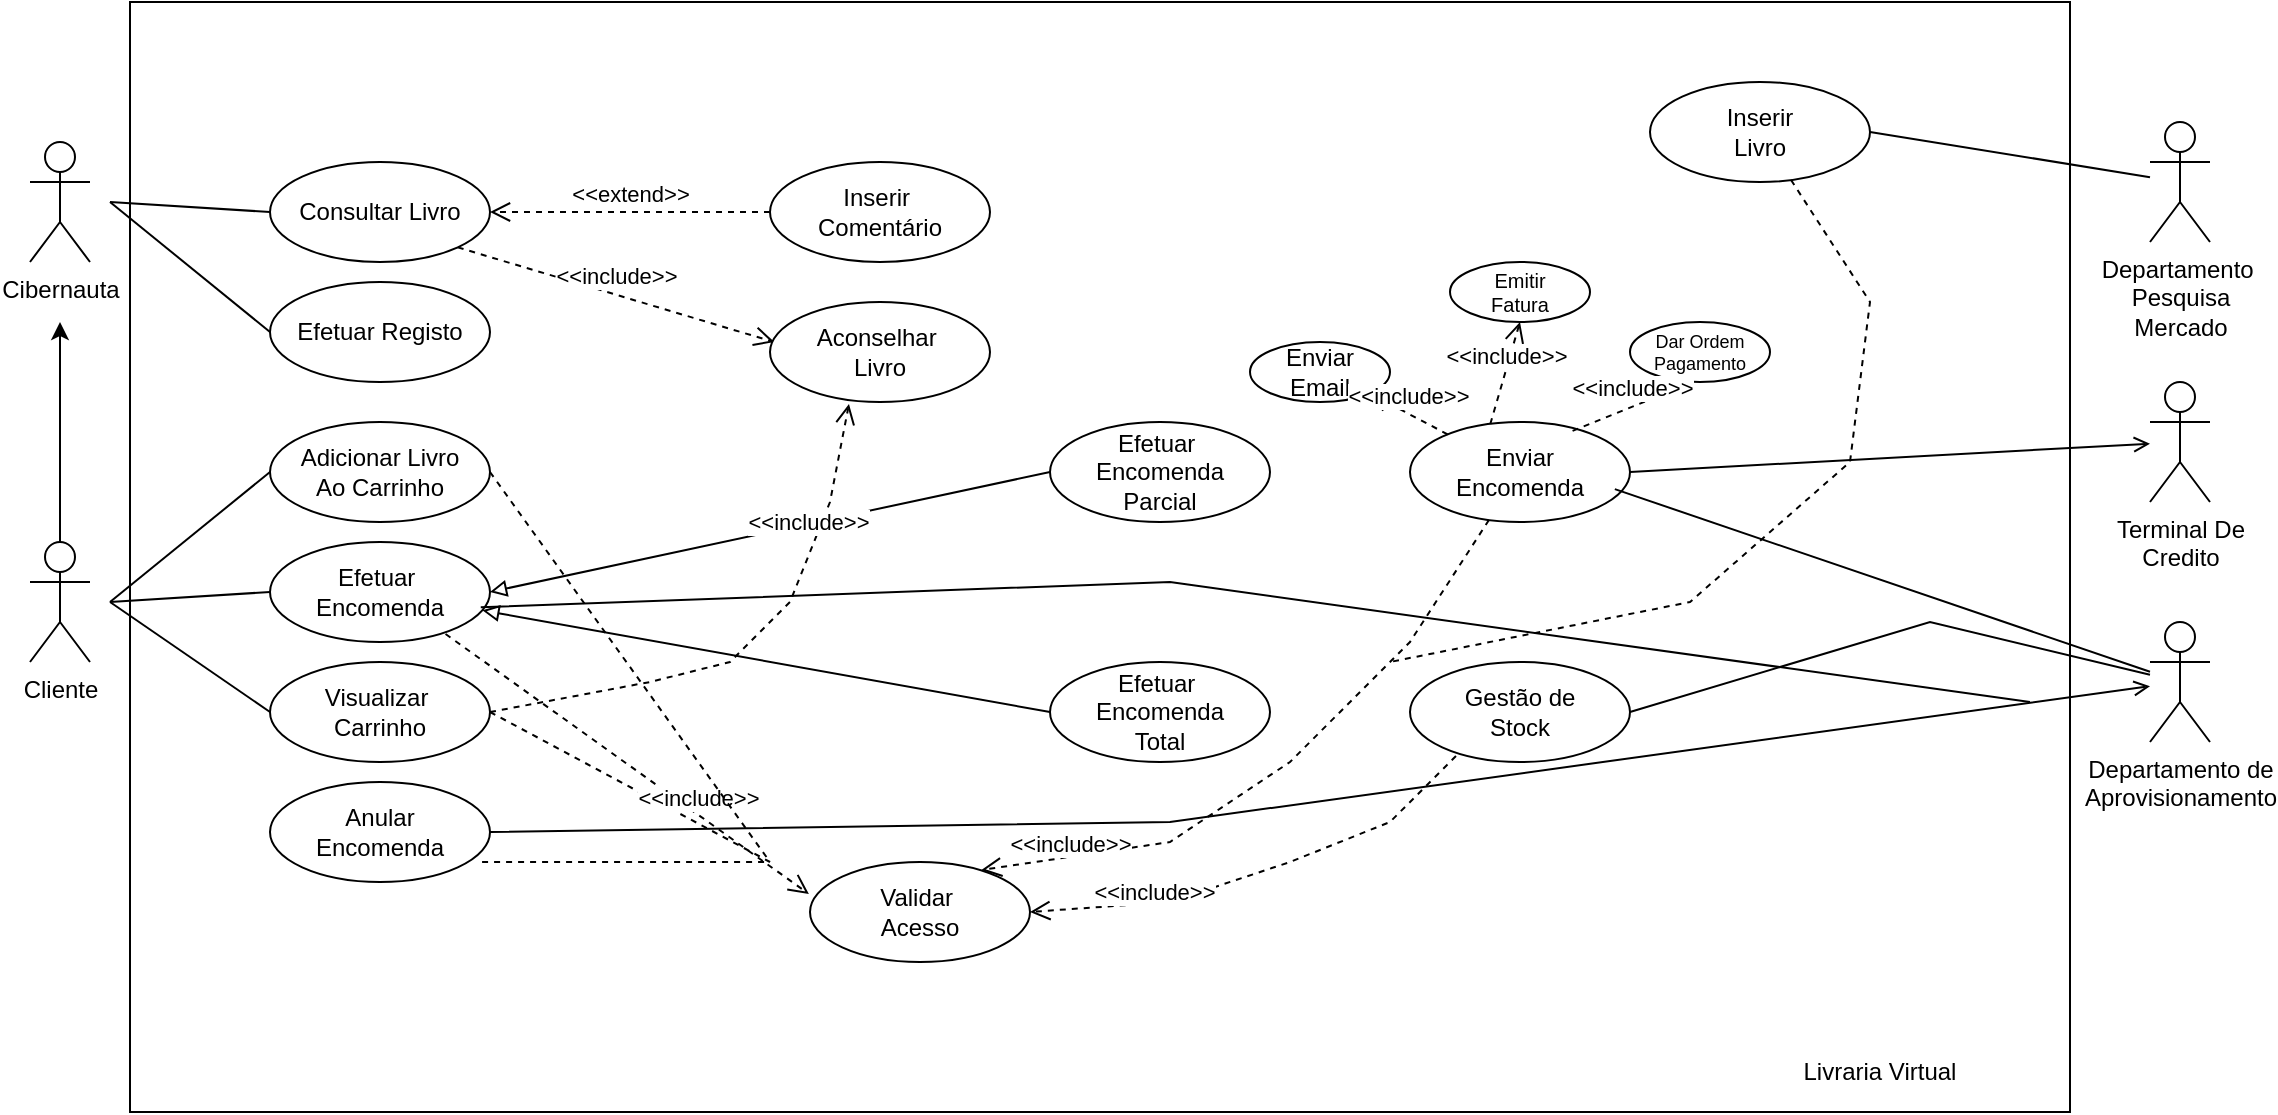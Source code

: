 <mxfile version="28.2.5">
  <diagram id="C5RBs43oDa-KdzZeNtuy" name="Page-1">
    <mxGraphModel dx="1426" dy="743" grid="1" gridSize="10" guides="1" tooltips="1" connect="1" arrows="1" fold="1" page="1" pageScale="1" pageWidth="1169" pageHeight="1654" math="0" shadow="0">
      <root>
        <mxCell id="WIyWlLk6GJQsqaUBKTNV-0" />
        <mxCell id="WIyWlLk6GJQsqaUBKTNV-1" parent="WIyWlLk6GJQsqaUBKTNV-0" />
        <mxCell id="IPOrL1_Ixoh-NA5a-yQ6-0" value="" style="rounded=0;whiteSpace=wrap;html=1;gradientColor=none;fillColor=none;strokeColor=default;" parent="WIyWlLk6GJQsqaUBKTNV-1" vertex="1">
          <mxGeometry x="70" width="970" height="555" as="geometry" />
        </mxCell>
        <mxCell id="IPOrL1_Ixoh-NA5a-yQ6-1" value="Livraria Virtual" style="text;html=1;align=center;verticalAlign=middle;whiteSpace=wrap;rounded=0;" parent="WIyWlLk6GJQsqaUBKTNV-1" vertex="1">
          <mxGeometry x="900" y="520" width="90" height="30" as="geometry" />
        </mxCell>
        <mxCell id="1XrnnWkjrJHJ59UegSMV-0" value="Cibernauta" style="shape=umlActor;verticalLabelPosition=bottom;verticalAlign=top;html=1;outlineConnect=0;" parent="WIyWlLk6GJQsqaUBKTNV-1" vertex="1">
          <mxGeometry x="20" y="70" width="30" height="60" as="geometry" />
        </mxCell>
        <mxCell id="1XrnnWkjrJHJ59UegSMV-1" value="Consultar Livro" style="ellipse;whiteSpace=wrap;html=1;" parent="WIyWlLk6GJQsqaUBKTNV-1" vertex="1">
          <mxGeometry x="140" y="80" width="110" height="50" as="geometry" />
        </mxCell>
        <mxCell id="1XrnnWkjrJHJ59UegSMV-2" value="" style="endArrow=none;html=1;rounded=0;exitX=0;exitY=0.5;exitDx=0;exitDy=0;" parent="WIyWlLk6GJQsqaUBKTNV-1" source="1XrnnWkjrJHJ59UegSMV-1" edge="1">
          <mxGeometry width="50" height="50" relative="1" as="geometry">
            <mxPoint x="390" y="320" as="sourcePoint" />
            <mxPoint x="60" y="100" as="targetPoint" />
          </mxGeometry>
        </mxCell>
        <mxCell id="1XrnnWkjrJHJ59UegSMV-3" value="Inserir&amp;nbsp;&lt;div&gt;Comentário&lt;/div&gt;" style="ellipse;whiteSpace=wrap;html=1;" parent="WIyWlLk6GJQsqaUBKTNV-1" vertex="1">
          <mxGeometry x="390" y="80" width="110" height="50" as="geometry" />
        </mxCell>
        <mxCell id="1XrnnWkjrJHJ59UegSMV-6" value="&amp;lt;&amp;lt;extend&amp;gt;&amp;gt;" style="html=1;verticalAlign=bottom;endArrow=open;dashed=1;endSize=8;curved=0;rounded=0;entryX=1;entryY=0.5;entryDx=0;entryDy=0;exitX=0;exitY=0.5;exitDx=0;exitDy=0;" parent="WIyWlLk6GJQsqaUBKTNV-1" source="1XrnnWkjrJHJ59UegSMV-3" target="1XrnnWkjrJHJ59UegSMV-1" edge="1">
          <mxGeometry relative="1" as="geometry">
            <mxPoint x="450" y="300" as="sourcePoint" />
            <mxPoint x="370" y="300" as="targetPoint" />
          </mxGeometry>
        </mxCell>
        <mxCell id="1XrnnWkjrJHJ59UegSMV-7" value="&amp;lt;&amp;lt;include&amp;gt;&amp;gt;" style="html=1;verticalAlign=bottom;endArrow=open;dashed=1;endSize=8;curved=0;rounded=0;exitX=1;exitY=1;exitDx=0;exitDy=0;entryX=0.02;entryY=0.401;entryDx=0;entryDy=0;entryPerimeter=0;" parent="WIyWlLk6GJQsqaUBKTNV-1" source="1XrnnWkjrJHJ59UegSMV-1" target="1XrnnWkjrJHJ59UegSMV-8" edge="1">
          <mxGeometry relative="1" as="geometry">
            <mxPoint x="410" y="200" as="sourcePoint" />
            <mxPoint x="270" y="200" as="targetPoint" />
          </mxGeometry>
        </mxCell>
        <mxCell id="1XrnnWkjrJHJ59UegSMV-8" value="Aconselhar&amp;nbsp;&lt;div&gt;Livro&lt;/div&gt;" style="ellipse;whiteSpace=wrap;html=1;" parent="WIyWlLk6GJQsqaUBKTNV-1" vertex="1">
          <mxGeometry x="390" y="150" width="110" height="50" as="geometry" />
        </mxCell>
        <mxCell id="1XrnnWkjrJHJ59UegSMV-9" value="Efetuar Registo" style="ellipse;whiteSpace=wrap;html=1;" parent="WIyWlLk6GJQsqaUBKTNV-1" vertex="1">
          <mxGeometry x="140" y="140" width="110" height="50" as="geometry" />
        </mxCell>
        <mxCell id="1XrnnWkjrJHJ59UegSMV-10" value="" style="endArrow=none;html=1;rounded=0;exitX=0;exitY=0.5;exitDx=0;exitDy=0;exitPerimeter=0;" parent="WIyWlLk6GJQsqaUBKTNV-1" source="1XrnnWkjrJHJ59UegSMV-9" edge="1">
          <mxGeometry width="50" height="50" relative="1" as="geometry">
            <mxPoint x="200" y="104" as="sourcePoint" />
            <mxPoint x="60" y="100" as="targetPoint" />
          </mxGeometry>
        </mxCell>
        <mxCell id="1XrnnWkjrJHJ59UegSMV-11" value="Cliente" style="shape=umlActor;verticalLabelPosition=bottom;verticalAlign=top;html=1;outlineConnect=0;" parent="WIyWlLk6GJQsqaUBKTNV-1" vertex="1">
          <mxGeometry x="20" y="270" width="30" height="60" as="geometry" />
        </mxCell>
        <mxCell id="1XrnnWkjrJHJ59UegSMV-12" value="Adicionar Livro&lt;div&gt;Ao Carrinho&lt;/div&gt;" style="ellipse;whiteSpace=wrap;html=1;" parent="WIyWlLk6GJQsqaUBKTNV-1" vertex="1">
          <mxGeometry x="140" y="210" width="110" height="50" as="geometry" />
        </mxCell>
        <mxCell id="1XrnnWkjrJHJ59UegSMV-13" value="" style="endArrow=none;html=1;rounded=0;exitX=0;exitY=0.5;exitDx=0;exitDy=0;" parent="WIyWlLk6GJQsqaUBKTNV-1" source="1XrnnWkjrJHJ59UegSMV-12" edge="1">
          <mxGeometry width="50" height="50" relative="1" as="geometry">
            <mxPoint x="190" y="104" as="sourcePoint" />
            <mxPoint x="60" y="300" as="targetPoint" />
          </mxGeometry>
        </mxCell>
        <mxCell id="1XrnnWkjrJHJ59UegSMV-14" value="" style="endArrow=classic;html=1;rounded=0;exitX=0.5;exitY=0;exitDx=0;exitDy=0;exitPerimeter=0;" parent="WIyWlLk6GJQsqaUBKTNV-1" source="1XrnnWkjrJHJ59UegSMV-11" edge="1">
          <mxGeometry width="50" height="50" relative="1" as="geometry">
            <mxPoint x="390" y="320" as="sourcePoint" />
            <mxPoint x="35" y="160" as="targetPoint" />
          </mxGeometry>
        </mxCell>
        <mxCell id="1XrnnWkjrJHJ59UegSMV-16" value="Efetuar&amp;nbsp;&lt;div&gt;Encomenda&lt;/div&gt;" style="ellipse;whiteSpace=wrap;html=1;" parent="WIyWlLk6GJQsqaUBKTNV-1" vertex="1">
          <mxGeometry x="140" y="270" width="110" height="50" as="geometry" />
        </mxCell>
        <mxCell id="1XrnnWkjrJHJ59UegSMV-17" value="" style="endArrow=none;html=1;rounded=0;exitX=0;exitY=0.5;exitDx=0;exitDy=0;" parent="WIyWlLk6GJQsqaUBKTNV-1" source="1XrnnWkjrJHJ59UegSMV-16" edge="1">
          <mxGeometry width="50" height="50" relative="1" as="geometry">
            <mxPoint x="210" y="240" as="sourcePoint" />
            <mxPoint x="60" y="300" as="targetPoint" />
          </mxGeometry>
        </mxCell>
        <mxCell id="1XrnnWkjrJHJ59UegSMV-19" value="Efetuar&amp;nbsp;&lt;div&gt;Encomenda&lt;/div&gt;&lt;div&gt;Parcial&lt;/div&gt;" style="ellipse;whiteSpace=wrap;html=1;" parent="WIyWlLk6GJQsqaUBKTNV-1" vertex="1">
          <mxGeometry x="530" y="210" width="110" height="50" as="geometry" />
        </mxCell>
        <mxCell id="1XrnnWkjrJHJ59UegSMV-20" value="" style="html=1;verticalAlign=bottom;endArrow=block;endSize=6;curved=0;rounded=0;entryX=1;entryY=0.5;entryDx=0;entryDy=0;exitX=0;exitY=0.5;exitDx=0;exitDy=0;endFill=0;" parent="WIyWlLk6GJQsqaUBKTNV-1" source="1XrnnWkjrJHJ59UegSMV-19" target="1XrnnWkjrJHJ59UegSMV-16" edge="1">
          <mxGeometry relative="1" as="geometry">
            <mxPoint x="380" y="290" as="sourcePoint" />
            <mxPoint x="240" y="290" as="targetPoint" />
          </mxGeometry>
        </mxCell>
        <mxCell id="1XrnnWkjrJHJ59UegSMV-21" value="Visualizar&amp;nbsp;&lt;div&gt;Carrinho&lt;/div&gt;" style="ellipse;whiteSpace=wrap;html=1;" parent="WIyWlLk6GJQsqaUBKTNV-1" vertex="1">
          <mxGeometry x="140" y="330" width="110" height="50" as="geometry" />
        </mxCell>
        <mxCell id="1XrnnWkjrJHJ59UegSMV-22" value="" style="endArrow=none;html=1;rounded=0;exitX=0;exitY=0.5;exitDx=0;exitDy=0;" parent="WIyWlLk6GJQsqaUBKTNV-1" source="1XrnnWkjrJHJ59UegSMV-21" edge="1">
          <mxGeometry width="50" height="50" relative="1" as="geometry">
            <mxPoint x="180" y="305" as="sourcePoint" />
            <mxPoint x="60" y="300" as="targetPoint" />
          </mxGeometry>
        </mxCell>
        <mxCell id="1XrnnWkjrJHJ59UegSMV-25" value="Efetuar&amp;nbsp;&lt;div&gt;Encomenda&lt;/div&gt;&lt;div&gt;Total&lt;/div&gt;" style="ellipse;whiteSpace=wrap;html=1;" parent="WIyWlLk6GJQsqaUBKTNV-1" vertex="1">
          <mxGeometry x="530" y="330" width="110" height="50" as="geometry" />
        </mxCell>
        <mxCell id="1XrnnWkjrJHJ59UegSMV-26" value="" style="html=1;verticalAlign=bottom;endArrow=block;curved=0;rounded=0;exitX=0;exitY=0.5;exitDx=0;exitDy=0;endFill=0;" parent="WIyWlLk6GJQsqaUBKTNV-1" source="1XrnnWkjrJHJ59UegSMV-25" target="1XrnnWkjrJHJ59UegSMV-16" edge="1">
          <mxGeometry relative="1" as="geometry">
            <mxPoint x="380" y="350" as="sourcePoint" />
            <mxPoint x="250" y="300" as="targetPoint" />
          </mxGeometry>
        </mxCell>
        <mxCell id="oDLeB5v_LngY6H9NhrEW-2" value="&amp;lt;&amp;lt;include&amp;gt;&amp;gt;" style="html=1;verticalAlign=bottom;endArrow=open;dashed=1;endSize=8;curved=0;rounded=0;exitX=1;exitY=0.5;exitDx=0;exitDy=0;entryX=0.359;entryY=1.02;entryDx=0;entryDy=0;entryPerimeter=0;" edge="1" parent="WIyWlLk6GJQsqaUBKTNV-1" source="1XrnnWkjrJHJ59UegSMV-21" target="1XrnnWkjrJHJ59UegSMV-8">
          <mxGeometry x="0.468" y="3" relative="1" as="geometry">
            <mxPoint x="280" y="200" as="sourcePoint" />
            <mxPoint x="438" y="247" as="targetPoint" />
            <Array as="points">
              <mxPoint x="330" y="340" />
              <mxPoint x="370" y="330" />
              <mxPoint x="400" y="300" />
              <mxPoint x="420" y="250" />
            </Array>
            <mxPoint as="offset" />
          </mxGeometry>
        </mxCell>
        <mxCell id="oDLeB5v_LngY6H9NhrEW-3" value="Anular&lt;div&gt;Encomenda&lt;/div&gt;" style="ellipse;whiteSpace=wrap;html=1;" vertex="1" parent="WIyWlLk6GJQsqaUBKTNV-1">
          <mxGeometry x="140" y="390" width="110" height="50" as="geometry" />
        </mxCell>
        <mxCell id="oDLeB5v_LngY6H9NhrEW-4" value="Departamento de&lt;div&gt;Aprovisionamento&lt;/div&gt;" style="shape=umlActor;verticalLabelPosition=bottom;verticalAlign=top;html=1;outlineConnect=0;" vertex="1" parent="WIyWlLk6GJQsqaUBKTNV-1">
          <mxGeometry x="1080" y="310" width="30" height="60" as="geometry" />
        </mxCell>
        <mxCell id="oDLeB5v_LngY6H9NhrEW-5" value="" style="endArrow=open;html=1;rounded=0;exitX=1;exitY=0.5;exitDx=0;exitDy=0;endFill=0;" edge="1" parent="WIyWlLk6GJQsqaUBKTNV-1" source="oDLeB5v_LngY6H9NhrEW-3" target="oDLeB5v_LngY6H9NhrEW-4">
          <mxGeometry width="50" height="50" relative="1" as="geometry">
            <mxPoint x="360" y="330" as="sourcePoint" />
            <mxPoint x="410" y="280" as="targetPoint" />
            <Array as="points">
              <mxPoint x="590" y="410" />
            </Array>
          </mxGeometry>
        </mxCell>
        <mxCell id="oDLeB5v_LngY6H9NhrEW-6" value="" style="endArrow=none;html=1;rounded=0;exitX=0.958;exitY=0.653;exitDx=0;exitDy=0;endFill=0;exitPerimeter=0;" edge="1" parent="WIyWlLk6GJQsqaUBKTNV-1" source="1XrnnWkjrJHJ59UegSMV-16">
          <mxGeometry width="50" height="50" relative="1" as="geometry">
            <mxPoint x="360" y="330" as="sourcePoint" />
            <mxPoint x="1020" y="350" as="targetPoint" />
            <Array as="points">
              <mxPoint x="590" y="290" />
            </Array>
          </mxGeometry>
        </mxCell>
        <mxCell id="oDLeB5v_LngY6H9NhrEW-7" value="Validar&amp;nbsp;&lt;div&gt;Acesso&lt;/div&gt;" style="ellipse;whiteSpace=wrap;html=1;" vertex="1" parent="WIyWlLk6GJQsqaUBKTNV-1">
          <mxGeometry x="410" y="430" width="110" height="50" as="geometry" />
        </mxCell>
        <mxCell id="oDLeB5v_LngY6H9NhrEW-8" value="" style="html=1;verticalAlign=bottom;endArrow=open;dashed=1;endSize=8;curved=0;rounded=0;exitX=0.798;exitY=0.92;exitDx=0;exitDy=0;entryX=-0.005;entryY=0.32;entryDx=0;entryDy=0;entryPerimeter=0;exitPerimeter=0;" edge="1" parent="WIyWlLk6GJQsqaUBKTNV-1" source="1XrnnWkjrJHJ59UegSMV-16" target="oDLeB5v_LngY6H9NhrEW-7">
          <mxGeometry x="0.468" y="3" relative="1" as="geometry">
            <mxPoint x="340" y="424" as="sourcePoint" />
            <mxPoint x="519" y="270" as="targetPoint" />
            <mxPoint as="offset" />
          </mxGeometry>
        </mxCell>
        <mxCell id="oDLeB5v_LngY6H9NhrEW-9" value="&amp;lt;&amp;lt;include&amp;gt;&amp;gt;" style="html=1;verticalAlign=bottom;endArrow=none;dashed=1;endSize=8;curved=0;rounded=0;exitX=1;exitY=0.5;exitDx=0;exitDy=0;endFill=0;" edge="1" parent="WIyWlLk6GJQsqaUBKTNV-1" source="1XrnnWkjrJHJ59UegSMV-21">
          <mxGeometry x="0.468" y="3" relative="1" as="geometry">
            <mxPoint x="310" y="380" as="sourcePoint" />
            <mxPoint x="390" y="430" as="targetPoint" />
            <mxPoint as="offset" />
          </mxGeometry>
        </mxCell>
        <mxCell id="oDLeB5v_LngY6H9NhrEW-10" value="" style="html=1;verticalAlign=bottom;endArrow=none;dashed=1;endSize=8;curved=0;rounded=0;exitX=1;exitY=0.5;exitDx=0;exitDy=0;endFill=0;" edge="1" parent="WIyWlLk6GJQsqaUBKTNV-1" source="1XrnnWkjrJHJ59UegSMV-12">
          <mxGeometry x="0.468" y="3" relative="1" as="geometry">
            <mxPoint x="270" y="340" as="sourcePoint" />
            <mxPoint x="390" y="430" as="targetPoint" />
            <mxPoint as="offset" />
          </mxGeometry>
        </mxCell>
        <mxCell id="oDLeB5v_LngY6H9NhrEW-14" value="Enviar&lt;div&gt;Encomenda&lt;/div&gt;" style="ellipse;whiteSpace=wrap;html=1;" vertex="1" parent="WIyWlLk6GJQsqaUBKTNV-1">
          <mxGeometry x="710" y="210" width="110" height="50" as="geometry" />
        </mxCell>
        <mxCell id="oDLeB5v_LngY6H9NhrEW-15" value="Gestão de&lt;div&gt;Stock&lt;/div&gt;" style="ellipse;whiteSpace=wrap;html=1;" vertex="1" parent="WIyWlLk6GJQsqaUBKTNV-1">
          <mxGeometry x="710" y="330" width="110" height="50" as="geometry" />
        </mxCell>
        <mxCell id="oDLeB5v_LngY6H9NhrEW-17" value="&amp;lt;&amp;lt;include&amp;gt;&amp;gt;" style="html=1;verticalAlign=bottom;endArrow=open;dashed=1;endSize=8;curved=0;rounded=0;exitX=0.209;exitY=0.94;exitDx=0;exitDy=0;endFill=0;exitPerimeter=0;entryX=1;entryY=0.5;entryDx=0;entryDy=0;" edge="1" parent="WIyWlLk6GJQsqaUBKTNV-1" source="oDLeB5v_LngY6H9NhrEW-15" target="oDLeB5v_LngY6H9NhrEW-7">
          <mxGeometry x="0.468" y="3" relative="1" as="geometry">
            <mxPoint x="290" y="380" as="sourcePoint" />
            <mxPoint x="430" y="455" as="targetPoint" />
            <mxPoint as="offset" />
            <Array as="points">
              <mxPoint x="700" y="410" />
              <mxPoint x="650" y="430" />
              <mxPoint x="590" y="450" />
            </Array>
          </mxGeometry>
        </mxCell>
        <mxCell id="oDLeB5v_LngY6H9NhrEW-18" value="" style="html=1;verticalAlign=bottom;endArrow=none;dashed=1;endSize=8;curved=0;rounded=0;exitX=0.964;exitY=0.8;exitDx=0;exitDy=0;endFill=0;exitPerimeter=0;" edge="1" parent="WIyWlLk6GJQsqaUBKTNV-1" source="oDLeB5v_LngY6H9NhrEW-3">
          <mxGeometry x="0.468" y="3" relative="1" as="geometry">
            <mxPoint x="290" y="380" as="sourcePoint" />
            <mxPoint x="390" y="430" as="targetPoint" />
            <mxPoint as="offset" />
          </mxGeometry>
        </mxCell>
        <mxCell id="oDLeB5v_LngY6H9NhrEW-20" value="&amp;lt;&amp;lt;include&amp;gt;&amp;gt;" style="html=1;verticalAlign=bottom;endArrow=open;dashed=1;endSize=8;curved=0;rounded=0;endFill=0;entryX=0.779;entryY=0.08;entryDx=0;entryDy=0;entryPerimeter=0;" edge="1" parent="WIyWlLk6GJQsqaUBKTNV-1" source="oDLeB5v_LngY6H9NhrEW-14" target="oDLeB5v_LngY6H9NhrEW-7">
          <mxGeometry x="0.727" y="3" relative="1" as="geometry">
            <mxPoint x="280" y="370" as="sourcePoint" />
            <mxPoint x="420" y="445" as="targetPoint" />
            <mxPoint as="offset" />
            <Array as="points">
              <mxPoint x="710" y="320" />
              <mxPoint x="650" y="380" />
              <mxPoint x="590" y="420" />
            </Array>
          </mxGeometry>
        </mxCell>
        <mxCell id="oDLeB5v_LngY6H9NhrEW-21" value="Enviar&lt;div&gt;Email&lt;/div&gt;" style="ellipse;whiteSpace=wrap;html=1;" vertex="1" parent="WIyWlLk6GJQsqaUBKTNV-1">
          <mxGeometry x="630" y="170" width="70" height="30" as="geometry" />
        </mxCell>
        <mxCell id="oDLeB5v_LngY6H9NhrEW-22" value="Emitir&lt;div&gt;Fatura&lt;/div&gt;" style="ellipse;whiteSpace=wrap;html=1;fontSize=10;" vertex="1" parent="WIyWlLk6GJQsqaUBKTNV-1">
          <mxGeometry x="730" y="130" width="70" height="30" as="geometry" />
        </mxCell>
        <mxCell id="oDLeB5v_LngY6H9NhrEW-23" value="&lt;font&gt;Dar Ordem&lt;/font&gt;&lt;div&gt;&lt;font&gt;Pagamento&lt;/font&gt;&lt;/div&gt;" style="ellipse;whiteSpace=wrap;html=1;fontSize=9;" vertex="1" parent="WIyWlLk6GJQsqaUBKTNV-1">
          <mxGeometry x="820" y="160" width="70" height="30" as="geometry" />
        </mxCell>
        <mxCell id="oDLeB5v_LngY6H9NhrEW-24" value="&amp;lt;&amp;lt;include&amp;gt;&amp;gt;" style="html=1;verticalAlign=bottom;endArrow=open;dashed=1;endSize=8;curved=0;rounded=0;entryX=1;entryY=1;entryDx=0;entryDy=0;" edge="1" parent="WIyWlLk6GJQsqaUBKTNV-1" source="oDLeB5v_LngY6H9NhrEW-14" target="oDLeB5v_LngY6H9NhrEW-21">
          <mxGeometry relative="1" as="geometry">
            <mxPoint x="350" y="150" as="sourcePoint" />
            <mxPoint x="508" y="197" as="targetPoint" />
          </mxGeometry>
        </mxCell>
        <mxCell id="oDLeB5v_LngY6H9NhrEW-25" value="&amp;lt;&amp;lt;include&amp;gt;&amp;gt;" style="html=1;verticalAlign=bottom;endArrow=open;dashed=1;endSize=8;curved=0;rounded=0;exitX=0.739;exitY=0.089;exitDx=0;exitDy=0;entryX=0.439;entryY=1.014;entryDx=0;entryDy=0;entryPerimeter=0;exitPerimeter=0;" edge="1" parent="WIyWlLk6GJQsqaUBKTNV-1" source="oDLeB5v_LngY6H9NhrEW-14" target="oDLeB5v_LngY6H9NhrEW-23">
          <mxGeometry relative="1" as="geometry">
            <mxPoint x="710" y="200" as="sourcePoint" />
            <mxPoint x="868" y="247" as="targetPoint" />
          </mxGeometry>
        </mxCell>
        <mxCell id="oDLeB5v_LngY6H9NhrEW-26" value="&amp;lt;&amp;lt;include&amp;gt;&amp;gt;" style="html=1;verticalAlign=bottom;endArrow=open;dashed=1;endSize=8;curved=0;rounded=0;exitX=0.365;exitY=0.02;exitDx=0;exitDy=0;entryX=0.5;entryY=1;entryDx=0;entryDy=0;exitPerimeter=0;" edge="1" parent="WIyWlLk6GJQsqaUBKTNV-1" source="oDLeB5v_LngY6H9NhrEW-14" target="oDLeB5v_LngY6H9NhrEW-22">
          <mxGeometry relative="1" as="geometry">
            <mxPoint x="780" y="210" as="sourcePoint" />
            <mxPoint x="938" y="257" as="targetPoint" />
          </mxGeometry>
        </mxCell>
        <mxCell id="oDLeB5v_LngY6H9NhrEW-27" value="Inserir&lt;div&gt;Livro&lt;/div&gt;" style="ellipse;whiteSpace=wrap;html=1;" vertex="1" parent="WIyWlLk6GJQsqaUBKTNV-1">
          <mxGeometry x="830" y="40" width="110" height="50" as="geometry" />
        </mxCell>
        <mxCell id="oDLeB5v_LngY6H9NhrEW-29" value="" style="html=1;verticalAlign=bottom;endArrow=none;dashed=1;endSize=8;curved=0;rounded=0;endFill=0;" edge="1" parent="WIyWlLk6GJQsqaUBKTNV-1" source="oDLeB5v_LngY6H9NhrEW-27">
          <mxGeometry relative="1" as="geometry">
            <mxPoint x="850" y="254" as="sourcePoint" />
            <mxPoint x="700" y="330" as="targetPoint" />
            <Array as="points">
              <mxPoint x="940" y="150" />
              <mxPoint x="930" y="230" />
              <mxPoint x="850" y="300" />
            </Array>
          </mxGeometry>
        </mxCell>
        <mxCell id="oDLeB5v_LngY6H9NhrEW-30" value="" style="endArrow=none;html=1;rounded=0;exitX=1;exitY=0.5;exitDx=0;exitDy=0;" edge="1" parent="WIyWlLk6GJQsqaUBKTNV-1" source="oDLeB5v_LngY6H9NhrEW-15" target="oDLeB5v_LngY6H9NhrEW-4">
          <mxGeometry width="50" height="50" relative="1" as="geometry">
            <mxPoint x="630" y="310" as="sourcePoint" />
            <mxPoint x="1080" y="340" as="targetPoint" />
            <Array as="points">
              <mxPoint x="970" y="310" />
            </Array>
          </mxGeometry>
        </mxCell>
        <mxCell id="oDLeB5v_LngY6H9NhrEW-31" value="" style="endArrow=none;html=1;rounded=0;entryX=0.931;entryY=0.671;entryDx=0;entryDy=0;entryPerimeter=0;" edge="1" parent="WIyWlLk6GJQsqaUBKTNV-1" source="oDLeB5v_LngY6H9NhrEW-4" target="oDLeB5v_LngY6H9NhrEW-14">
          <mxGeometry width="50" height="50" relative="1" as="geometry">
            <mxPoint x="970" y="310" as="sourcePoint" />
            <mxPoint x="840" y="300" as="targetPoint" />
          </mxGeometry>
        </mxCell>
        <mxCell id="oDLeB5v_LngY6H9NhrEW-32" value="Terminal De&lt;div&gt;Credito&lt;/div&gt;" style="shape=umlActor;verticalLabelPosition=bottom;verticalAlign=top;html=1;outlineConnect=0;" vertex="1" parent="WIyWlLk6GJQsqaUBKTNV-1">
          <mxGeometry x="1080" y="190" width="30" height="60" as="geometry" />
        </mxCell>
        <mxCell id="oDLeB5v_LngY6H9NhrEW-33" value="" style="endArrow=open;html=1;rounded=0;exitX=1;exitY=0.5;exitDx=0;exitDy=0;endFill=0;" edge="1" parent="WIyWlLk6GJQsqaUBKTNV-1" source="oDLeB5v_LngY6H9NhrEW-14" target="oDLeB5v_LngY6H9NhrEW-32">
          <mxGeometry width="50" height="50" relative="1" as="geometry">
            <mxPoint x="790" y="260" as="sourcePoint" />
            <mxPoint x="840" y="210" as="targetPoint" />
          </mxGeometry>
        </mxCell>
        <mxCell id="oDLeB5v_LngY6H9NhrEW-34" value="Departamento&amp;nbsp;&lt;div&gt;Pesquisa&lt;/div&gt;&lt;div&gt;Mercado&lt;/div&gt;" style="shape=umlActor;verticalLabelPosition=bottom;verticalAlign=top;html=1;outlineConnect=0;" vertex="1" parent="WIyWlLk6GJQsqaUBKTNV-1">
          <mxGeometry x="1080" y="60" width="30" height="60" as="geometry" />
        </mxCell>
        <mxCell id="oDLeB5v_LngY6H9NhrEW-35" value="" style="endArrow=none;html=1;rounded=0;entryX=1;entryY=0.5;entryDx=0;entryDy=0;" edge="1" parent="WIyWlLk6GJQsqaUBKTNV-1" source="oDLeB5v_LngY6H9NhrEW-34" target="oDLeB5v_LngY6H9NhrEW-27">
          <mxGeometry width="50" height="50" relative="1" as="geometry">
            <mxPoint x="790" y="160" as="sourcePoint" />
            <mxPoint x="840" y="110" as="targetPoint" />
          </mxGeometry>
        </mxCell>
      </root>
    </mxGraphModel>
  </diagram>
</mxfile>
